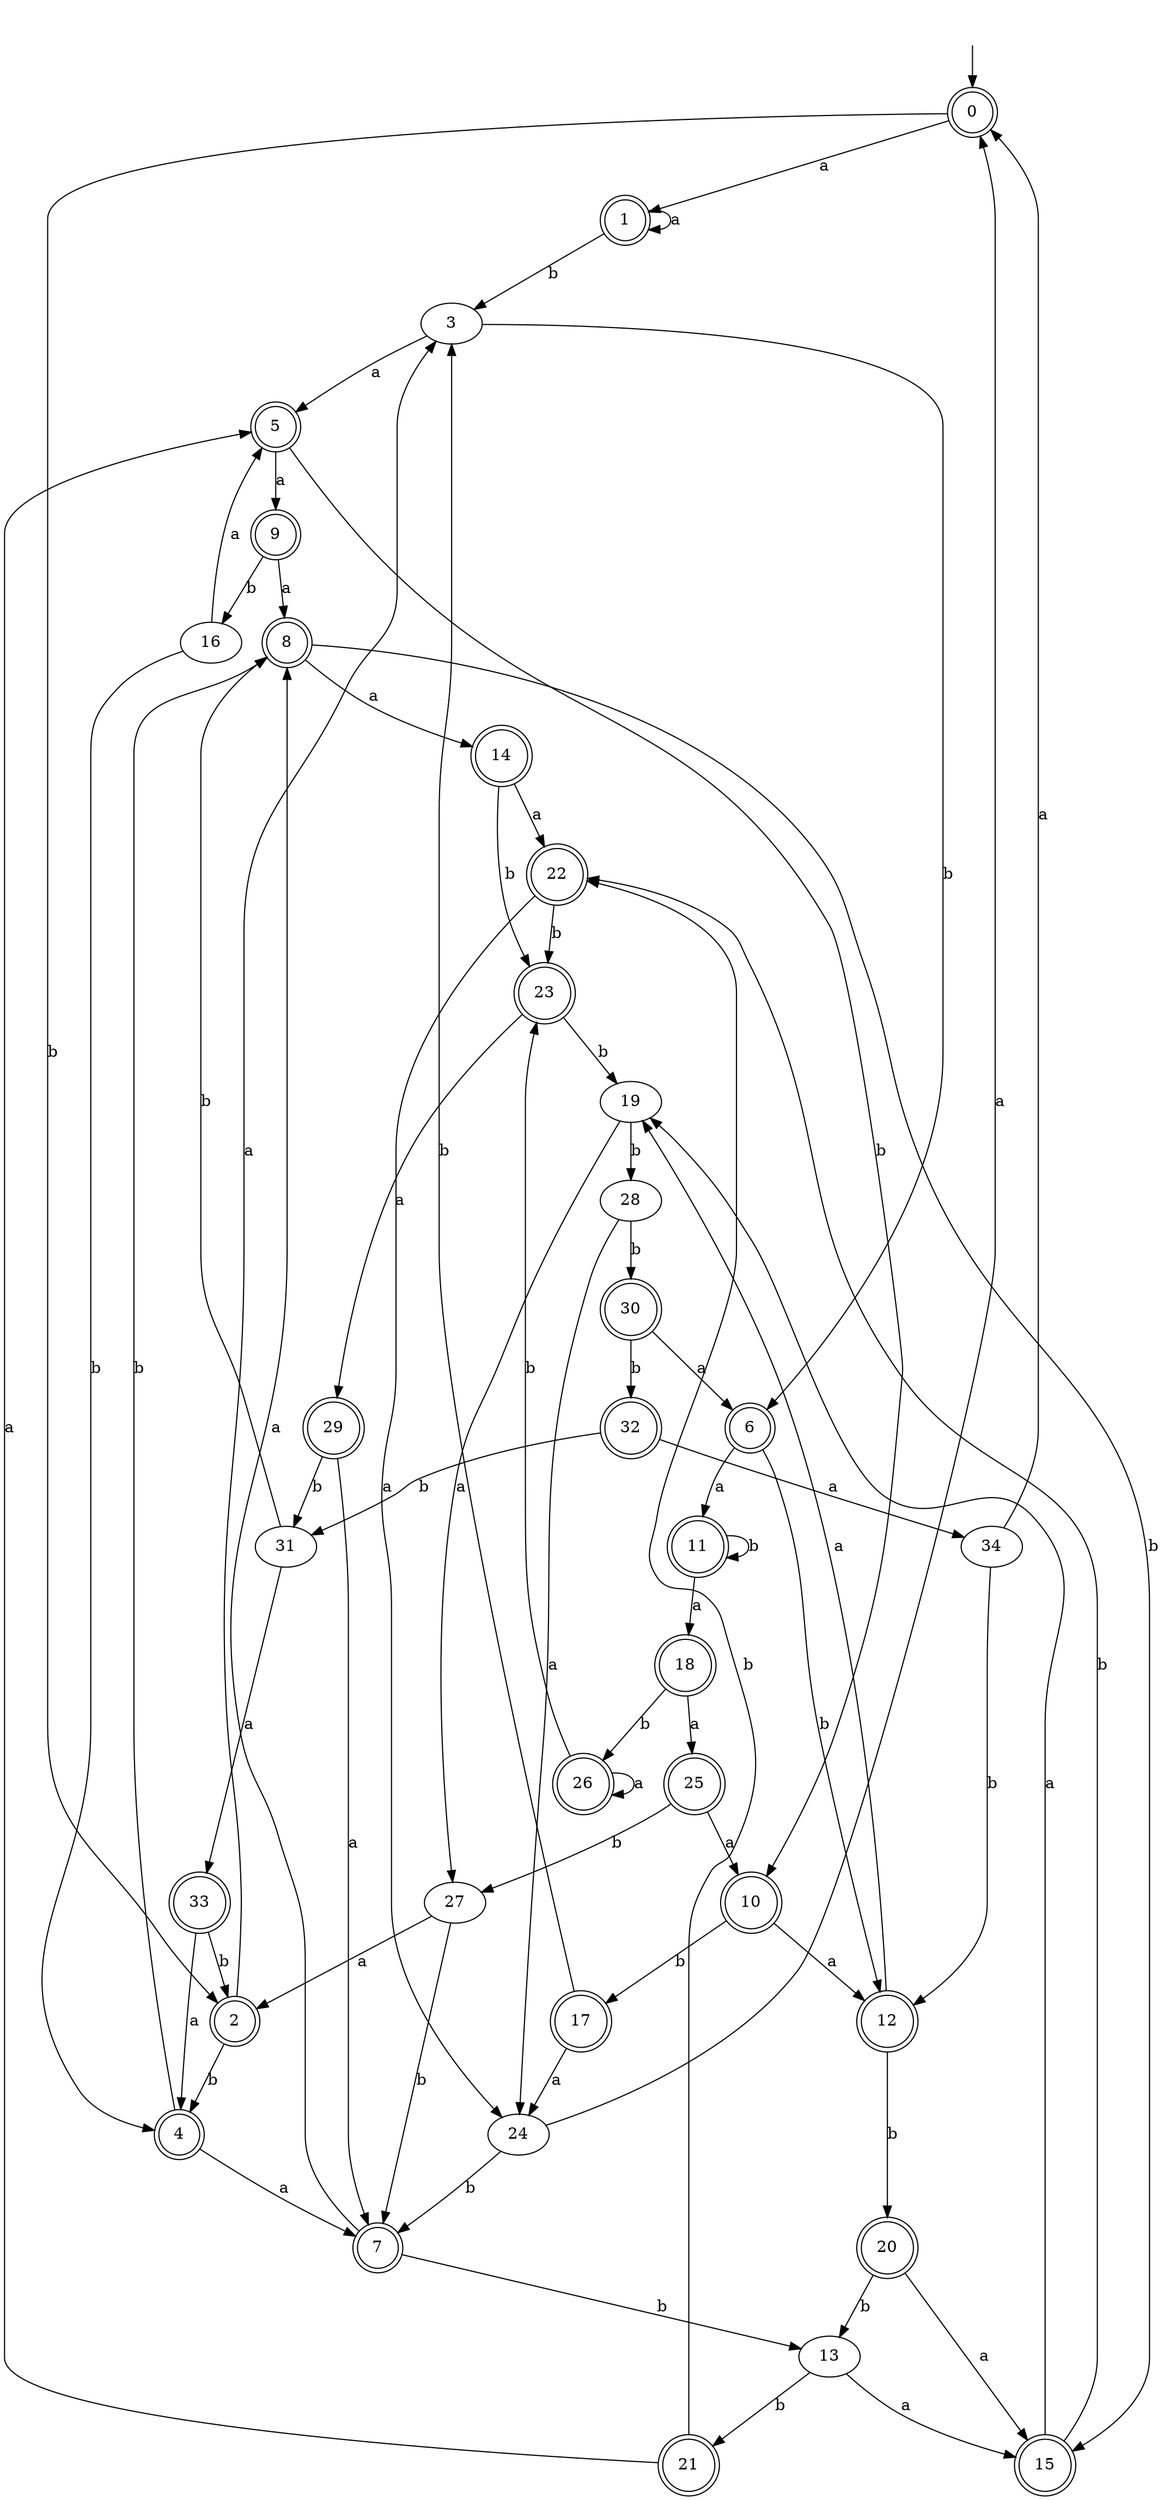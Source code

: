 digraph RandomDFA {
  __start0 [label="", shape=none];
  __start0 -> 0 [label=""];
  0 [shape=circle] [shape=doublecircle]
  0 -> 1 [label="a"]
  0 -> 2 [label="b"]
  1 [shape=doublecircle]
  1 -> 1 [label="a"]
  1 -> 3 [label="b"]
  2 [shape=doublecircle]
  2 -> 3 [label="a"]
  2 -> 4 [label="b"]
  3
  3 -> 5 [label="a"]
  3 -> 6 [label="b"]
  4 [shape=doublecircle]
  4 -> 7 [label="a"]
  4 -> 8 [label="b"]
  5 [shape=doublecircle]
  5 -> 9 [label="a"]
  5 -> 10 [label="b"]
  6 [shape=doublecircle]
  6 -> 11 [label="a"]
  6 -> 12 [label="b"]
  7 [shape=doublecircle]
  7 -> 8 [label="a"]
  7 -> 13 [label="b"]
  8 [shape=doublecircle]
  8 -> 14 [label="a"]
  8 -> 15 [label="b"]
  9 [shape=doublecircle]
  9 -> 8 [label="a"]
  9 -> 16 [label="b"]
  10 [shape=doublecircle]
  10 -> 12 [label="a"]
  10 -> 17 [label="b"]
  11 [shape=doublecircle]
  11 -> 18 [label="a"]
  11 -> 11 [label="b"]
  12 [shape=doublecircle]
  12 -> 19 [label="a"]
  12 -> 20 [label="b"]
  13
  13 -> 15 [label="a"]
  13 -> 21 [label="b"]
  14 [shape=doublecircle]
  14 -> 22 [label="a"]
  14 -> 23 [label="b"]
  15 [shape=doublecircle]
  15 -> 19 [label="a"]
  15 -> 22 [label="b"]
  16
  16 -> 5 [label="a"]
  16 -> 4 [label="b"]
  17 [shape=doublecircle]
  17 -> 24 [label="a"]
  17 -> 3 [label="b"]
  18 [shape=doublecircle]
  18 -> 25 [label="a"]
  18 -> 26 [label="b"]
  19
  19 -> 27 [label="a"]
  19 -> 28 [label="b"]
  20 [shape=doublecircle]
  20 -> 15 [label="a"]
  20 -> 13 [label="b"]
  21 [shape=doublecircle]
  21 -> 5 [label="a"]
  21 -> 22 [label="b"]
  22 [shape=doublecircle]
  22 -> 24 [label="a"]
  22 -> 23 [label="b"]
  23 [shape=doublecircle]
  23 -> 29 [label="a"]
  23 -> 19 [label="b"]
  24
  24 -> 0 [label="a"]
  24 -> 7 [label="b"]
  25 [shape=doublecircle]
  25 -> 10 [label="a"]
  25 -> 27 [label="b"]
  26 [shape=doublecircle]
  26 -> 26 [label="a"]
  26 -> 23 [label="b"]
  27
  27 -> 2 [label="a"]
  27 -> 7 [label="b"]
  28
  28 -> 24 [label="a"]
  28 -> 30 [label="b"]
  29 [shape=doublecircle]
  29 -> 7 [label="a"]
  29 -> 31 [label="b"]
  30 [shape=doublecircle]
  30 -> 6 [label="a"]
  30 -> 32 [label="b"]
  31
  31 -> 33 [label="a"]
  31 -> 8 [label="b"]
  32 [shape=doublecircle]
  32 -> 34 [label="a"]
  32 -> 31 [label="b"]
  33 [shape=doublecircle]
  33 -> 4 [label="a"]
  33 -> 2 [label="b"]
  34
  34 -> 0 [label="a"]
  34 -> 12 [label="b"]
}

